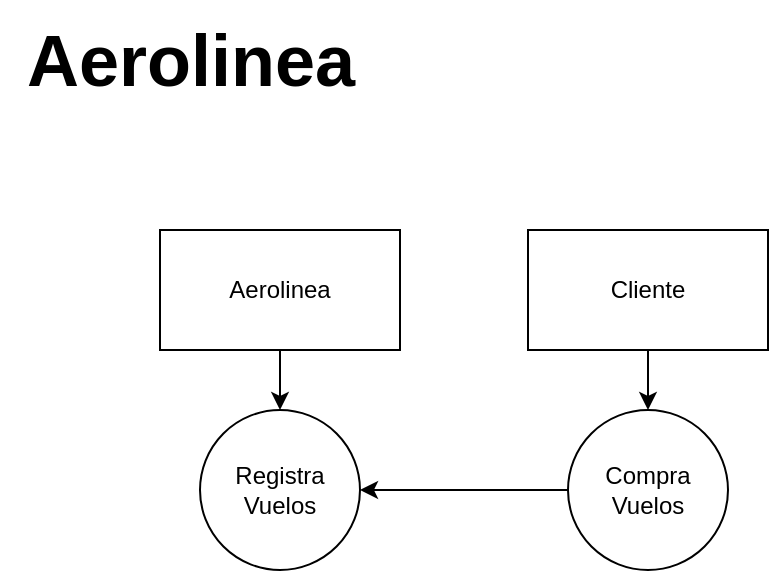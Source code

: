 <mxfile version="26.0.4">
  <diagram name="Página-1" id="u6VZfzfbu3u_6Dlc-Je4">
    <mxGraphModel dx="984" dy="718" grid="1" gridSize="10" guides="1" tooltips="1" connect="1" arrows="1" fold="1" page="1" pageScale="1" pageWidth="827" pageHeight="1169" math="0" shadow="0">
      <root>
        <mxCell id="0" />
        <mxCell id="1" parent="0" />
        <mxCell id="nqjHaT351cwLAyVtEu64-1" value="&lt;font style=&quot;font-size: 36px;&quot;&gt;&lt;b&gt;Aerolinea&lt;/b&gt;&lt;/font&gt;" style="text;html=1;align=center;verticalAlign=middle;resizable=0;points=[];autosize=1;strokeColor=none;fillColor=none;" vertex="1" parent="1">
          <mxGeometry x="90" y="155" width="190" height="60" as="geometry" />
        </mxCell>
        <mxCell id="nqjHaT351cwLAyVtEu64-8" style="edgeStyle=orthogonalEdgeStyle;rounded=0;orthogonalLoop=1;jettySize=auto;html=1;exitX=0.5;exitY=1;exitDx=0;exitDy=0;entryX=0.5;entryY=0;entryDx=0;entryDy=0;" edge="1" parent="1" source="nqjHaT351cwLAyVtEu64-2" target="nqjHaT351cwLAyVtEu64-3">
          <mxGeometry relative="1" as="geometry" />
        </mxCell>
        <mxCell id="nqjHaT351cwLAyVtEu64-2" value="Cliente" style="rounded=0;whiteSpace=wrap;html=1;" vertex="1" parent="1">
          <mxGeometry x="354" y="270" width="120" height="60" as="geometry" />
        </mxCell>
        <mxCell id="nqjHaT351cwLAyVtEu64-9" style="edgeStyle=orthogonalEdgeStyle;rounded=0;orthogonalLoop=1;jettySize=auto;html=1;exitX=0;exitY=0.5;exitDx=0;exitDy=0;entryX=1;entryY=0.5;entryDx=0;entryDy=0;" edge="1" parent="1" source="nqjHaT351cwLAyVtEu64-3" target="nqjHaT351cwLAyVtEu64-7">
          <mxGeometry relative="1" as="geometry" />
        </mxCell>
        <mxCell id="nqjHaT351cwLAyVtEu64-3" value="Compra Vuelos" style="ellipse;whiteSpace=wrap;html=1;aspect=fixed;" vertex="1" parent="1">
          <mxGeometry x="374" y="360" width="80" height="80" as="geometry" />
        </mxCell>
        <mxCell id="nqjHaT351cwLAyVtEu64-11" style="edgeStyle=orthogonalEdgeStyle;rounded=0;orthogonalLoop=1;jettySize=auto;html=1;exitX=0.5;exitY=1;exitDx=0;exitDy=0;entryX=0.5;entryY=0;entryDx=0;entryDy=0;" edge="1" parent="1" source="nqjHaT351cwLAyVtEu64-6" target="nqjHaT351cwLAyVtEu64-7">
          <mxGeometry relative="1" as="geometry" />
        </mxCell>
        <mxCell id="nqjHaT351cwLAyVtEu64-6" value="Aerolinea" style="rounded=0;whiteSpace=wrap;html=1;" vertex="1" parent="1">
          <mxGeometry x="170" y="270" width="120" height="60" as="geometry" />
        </mxCell>
        <mxCell id="nqjHaT351cwLAyVtEu64-7" value="Registra Vuelos" style="ellipse;whiteSpace=wrap;html=1;aspect=fixed;" vertex="1" parent="1">
          <mxGeometry x="190" y="360" width="80" height="80" as="geometry" />
        </mxCell>
      </root>
    </mxGraphModel>
  </diagram>
</mxfile>
